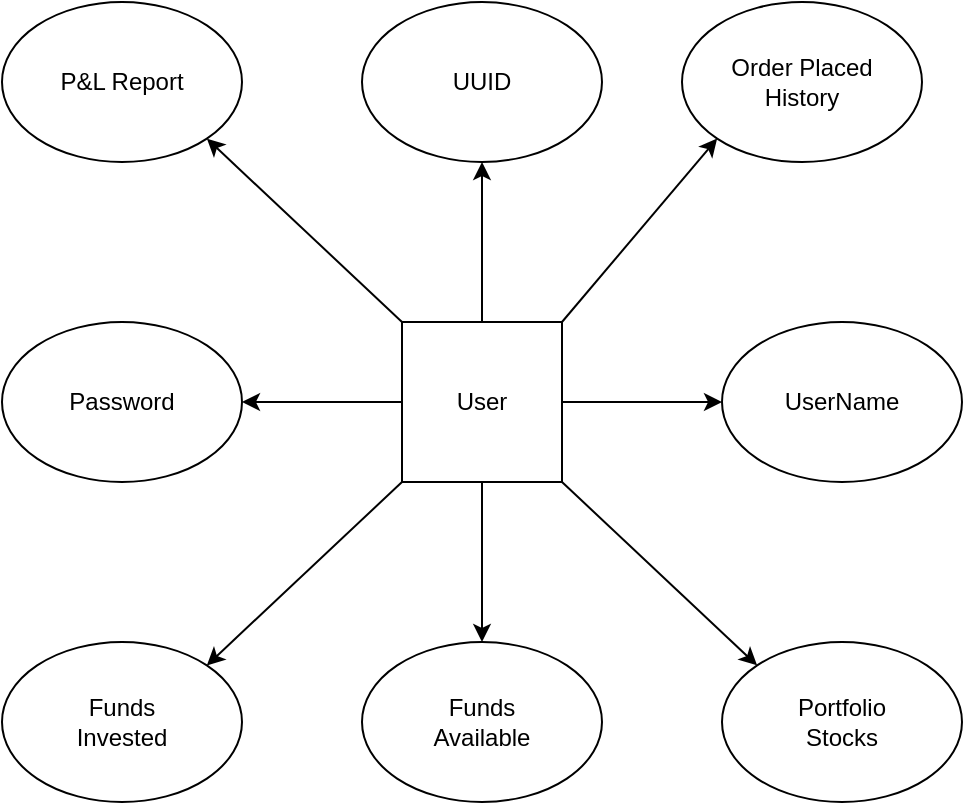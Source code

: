 <mxfile version="20.6.0" type="github">
  <diagram id="R2lEEEUBdFMjLlhIrx00" name="Page-1">
    <mxGraphModel dx="920" dy="601" grid="1" gridSize="10" guides="1" tooltips="1" connect="1" arrows="1" fold="1" page="1" pageScale="1" pageWidth="850" pageHeight="1100" math="0" shadow="0" extFonts="Permanent Marker^https://fonts.googleapis.com/css?family=Permanent+Marker">
      <root>
        <mxCell id="0" />
        <mxCell id="1" parent="0" />
        <mxCell id="ULzJ_VvtVH0bUGoJTVqm-17" style="edgeStyle=orthogonalEdgeStyle;rounded=0;orthogonalLoop=1;jettySize=auto;html=1;exitX=0;exitY=0.5;exitDx=0;exitDy=0;" edge="1" parent="1" source="ULzJ_VvtVH0bUGoJTVqm-1">
          <mxGeometry relative="1" as="geometry">
            <mxPoint x="240" y="280" as="targetPoint" />
          </mxGeometry>
        </mxCell>
        <mxCell id="ULzJ_VvtVH0bUGoJTVqm-21" style="edgeStyle=orthogonalEdgeStyle;rounded=0;orthogonalLoop=1;jettySize=auto;html=1;exitX=1;exitY=0.5;exitDx=0;exitDy=0;" edge="1" parent="1" source="ULzJ_VvtVH0bUGoJTVqm-1">
          <mxGeometry relative="1" as="geometry">
            <mxPoint x="480" y="280" as="targetPoint" />
          </mxGeometry>
        </mxCell>
        <mxCell id="ULzJ_VvtVH0bUGoJTVqm-23" style="edgeStyle=orthogonalEdgeStyle;rounded=0;orthogonalLoop=1;jettySize=auto;html=1;exitX=0.5;exitY=0;exitDx=0;exitDy=0;" edge="1" parent="1" source="ULzJ_VvtVH0bUGoJTVqm-1">
          <mxGeometry relative="1" as="geometry">
            <mxPoint x="360" y="160" as="targetPoint" />
          </mxGeometry>
        </mxCell>
        <mxCell id="ULzJ_VvtVH0bUGoJTVqm-1" value="User" style="whiteSpace=wrap;html=1;aspect=fixed;" vertex="1" parent="1">
          <mxGeometry x="320" y="240" width="80" height="80" as="geometry" />
        </mxCell>
        <mxCell id="ULzJ_VvtVH0bUGoJTVqm-25" value="UUID" style="ellipse;whiteSpace=wrap;html=1;" vertex="1" parent="1">
          <mxGeometry x="300" y="80" width="120" height="80" as="geometry" />
        </mxCell>
        <mxCell id="ULzJ_VvtVH0bUGoJTVqm-26" value="Funds&lt;br&gt;Available" style="ellipse;whiteSpace=wrap;html=1;" vertex="1" parent="1">
          <mxGeometry x="300" y="400" width="120" height="80" as="geometry" />
        </mxCell>
        <mxCell id="ULzJ_VvtVH0bUGoJTVqm-27" value="Password" style="ellipse;whiteSpace=wrap;html=1;" vertex="1" parent="1">
          <mxGeometry x="120" y="240" width="120" height="80" as="geometry" />
        </mxCell>
        <mxCell id="ULzJ_VvtVH0bUGoJTVqm-28" value="UserName" style="ellipse;whiteSpace=wrap;html=1;" vertex="1" parent="1">
          <mxGeometry x="480" y="240" width="120" height="80" as="geometry" />
        </mxCell>
        <mxCell id="ULzJ_VvtVH0bUGoJTVqm-30" value="" style="endArrow=classic;html=1;rounded=0;exitX=1;exitY=1;exitDx=0;exitDy=0;entryX=0;entryY=0;entryDx=0;entryDy=0;" edge="1" parent="1" source="ULzJ_VvtVH0bUGoJTVqm-1" target="ULzJ_VvtVH0bUGoJTVqm-38">
          <mxGeometry width="50" height="50" relative="1" as="geometry">
            <mxPoint x="350" y="330" as="sourcePoint" />
            <mxPoint x="440" y="360" as="targetPoint" />
          </mxGeometry>
        </mxCell>
        <mxCell id="ULzJ_VvtVH0bUGoJTVqm-38" value="Portfolio &lt;br&gt;Stocks" style="ellipse;whiteSpace=wrap;html=1;" vertex="1" parent="1">
          <mxGeometry x="480" y="400" width="120" height="80" as="geometry" />
        </mxCell>
        <mxCell id="ULzJ_VvtVH0bUGoJTVqm-39" value="" style="endArrow=classic;html=1;rounded=0;exitX=1;exitY=0;exitDx=0;exitDy=0;entryX=0;entryY=1;entryDx=0;entryDy=0;" edge="1" parent="1" source="ULzJ_VvtVH0bUGoJTVqm-1" target="ULzJ_VvtVH0bUGoJTVqm-40">
          <mxGeometry width="50" height="50" relative="1" as="geometry">
            <mxPoint x="350" y="330" as="sourcePoint" />
            <mxPoint x="480" y="160" as="targetPoint" />
          </mxGeometry>
        </mxCell>
        <mxCell id="ULzJ_VvtVH0bUGoJTVqm-40" value="Order Placed&lt;br&gt;History" style="ellipse;whiteSpace=wrap;html=1;" vertex="1" parent="1">
          <mxGeometry x="460" y="80" width="120" height="80" as="geometry" />
        </mxCell>
        <mxCell id="ULzJ_VvtVH0bUGoJTVqm-45" value="" style="endArrow=classic;html=1;rounded=0;exitX=0.5;exitY=1;exitDx=0;exitDy=0;" edge="1" parent="1" source="ULzJ_VvtVH0bUGoJTVqm-1">
          <mxGeometry width="50" height="50" relative="1" as="geometry">
            <mxPoint x="350" y="320" as="sourcePoint" />
            <mxPoint x="360" y="400" as="targetPoint" />
          </mxGeometry>
        </mxCell>
        <mxCell id="ULzJ_VvtVH0bUGoJTVqm-46" value="P&amp;amp;L Report" style="ellipse;whiteSpace=wrap;html=1;" vertex="1" parent="1">
          <mxGeometry x="120" y="80" width="120" height="80" as="geometry" />
        </mxCell>
        <mxCell id="ULzJ_VvtVH0bUGoJTVqm-47" value="" style="endArrow=classic;html=1;rounded=0;exitX=0;exitY=0;exitDx=0;exitDy=0;entryX=1;entryY=1;entryDx=0;entryDy=0;" edge="1" parent="1" source="ULzJ_VvtVH0bUGoJTVqm-1" target="ULzJ_VvtVH0bUGoJTVqm-46">
          <mxGeometry width="50" height="50" relative="1" as="geometry">
            <mxPoint x="350" y="310" as="sourcePoint" />
            <mxPoint x="240" y="160" as="targetPoint" />
          </mxGeometry>
        </mxCell>
        <mxCell id="ULzJ_VvtVH0bUGoJTVqm-48" value="Funds &lt;br&gt;Invested" style="ellipse;whiteSpace=wrap;html=1;" vertex="1" parent="1">
          <mxGeometry x="120" y="400" width="120" height="80" as="geometry" />
        </mxCell>
        <mxCell id="ULzJ_VvtVH0bUGoJTVqm-49" value="" style="endArrow=classic;html=1;rounded=0;exitX=0;exitY=1;exitDx=0;exitDy=0;entryX=1;entryY=0;entryDx=0;entryDy=0;" edge="1" parent="1" source="ULzJ_VvtVH0bUGoJTVqm-1" target="ULzJ_VvtVH0bUGoJTVqm-48">
          <mxGeometry width="50" height="50" relative="1" as="geometry">
            <mxPoint x="350" y="300" as="sourcePoint" />
            <mxPoint x="400" y="250" as="targetPoint" />
          </mxGeometry>
        </mxCell>
      </root>
    </mxGraphModel>
  </diagram>
</mxfile>
